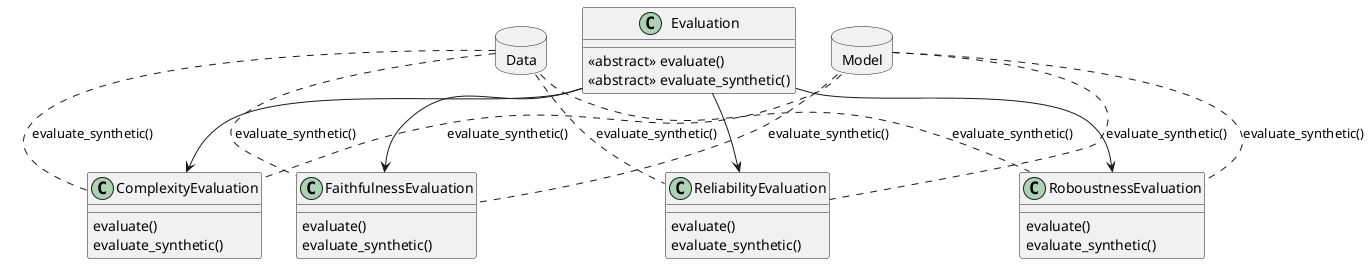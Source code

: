 @startuml
class Evaluation{
    <<abstract>> evaluate()
    <<abstract>> evaluate_synthetic()


}

class ComplexityEvaluation{
    evaluate()
    evaluate_synthetic()
}

class RoboustnessEvaluation{
    evaluate()
    evaluate_synthetic()
}

class ReliabilityEvaluation{
    evaluate()
    evaluate_synthetic()
}
class FaithfulnessEvaluation{
    evaluate()
    evaluate_synthetic()

}


package Data <<Database>>{


}
package Model <<Database>>{


}
Evaluation --> ComplexityEvaluation
Evaluation --> ReliabilityEvaluation
Evaluation --> FaithfulnessEvaluation
Evaluation --> RoboustnessEvaluation


Data  -right[hidden]-> Evaluation
Evaluation -right[hidden]-> Model

Model -[dashed]- ComplexityEvaluation:evaluate_synthetic()
Data -[dashed]- ComplexityEvaluation:evaluate_synthetic()
Model -[dashed]- RoboustnessEvaluation:evaluate_synthetic()
Data -[dashed]- RoboustnessEvaluation:evaluate_synthetic()
Model -[dashed]- ReliabilityEvaluation:evaluate_synthetic()
Data -[dashed]- ReliabilityEvaluation:evaluate_synthetic()
Model -[dashed]- FaithfulnessEvaluation:evaluate_synthetic()
Data -[dashed]- FaithfulnessEvaluation:evaluate_synthetic()
@enduml